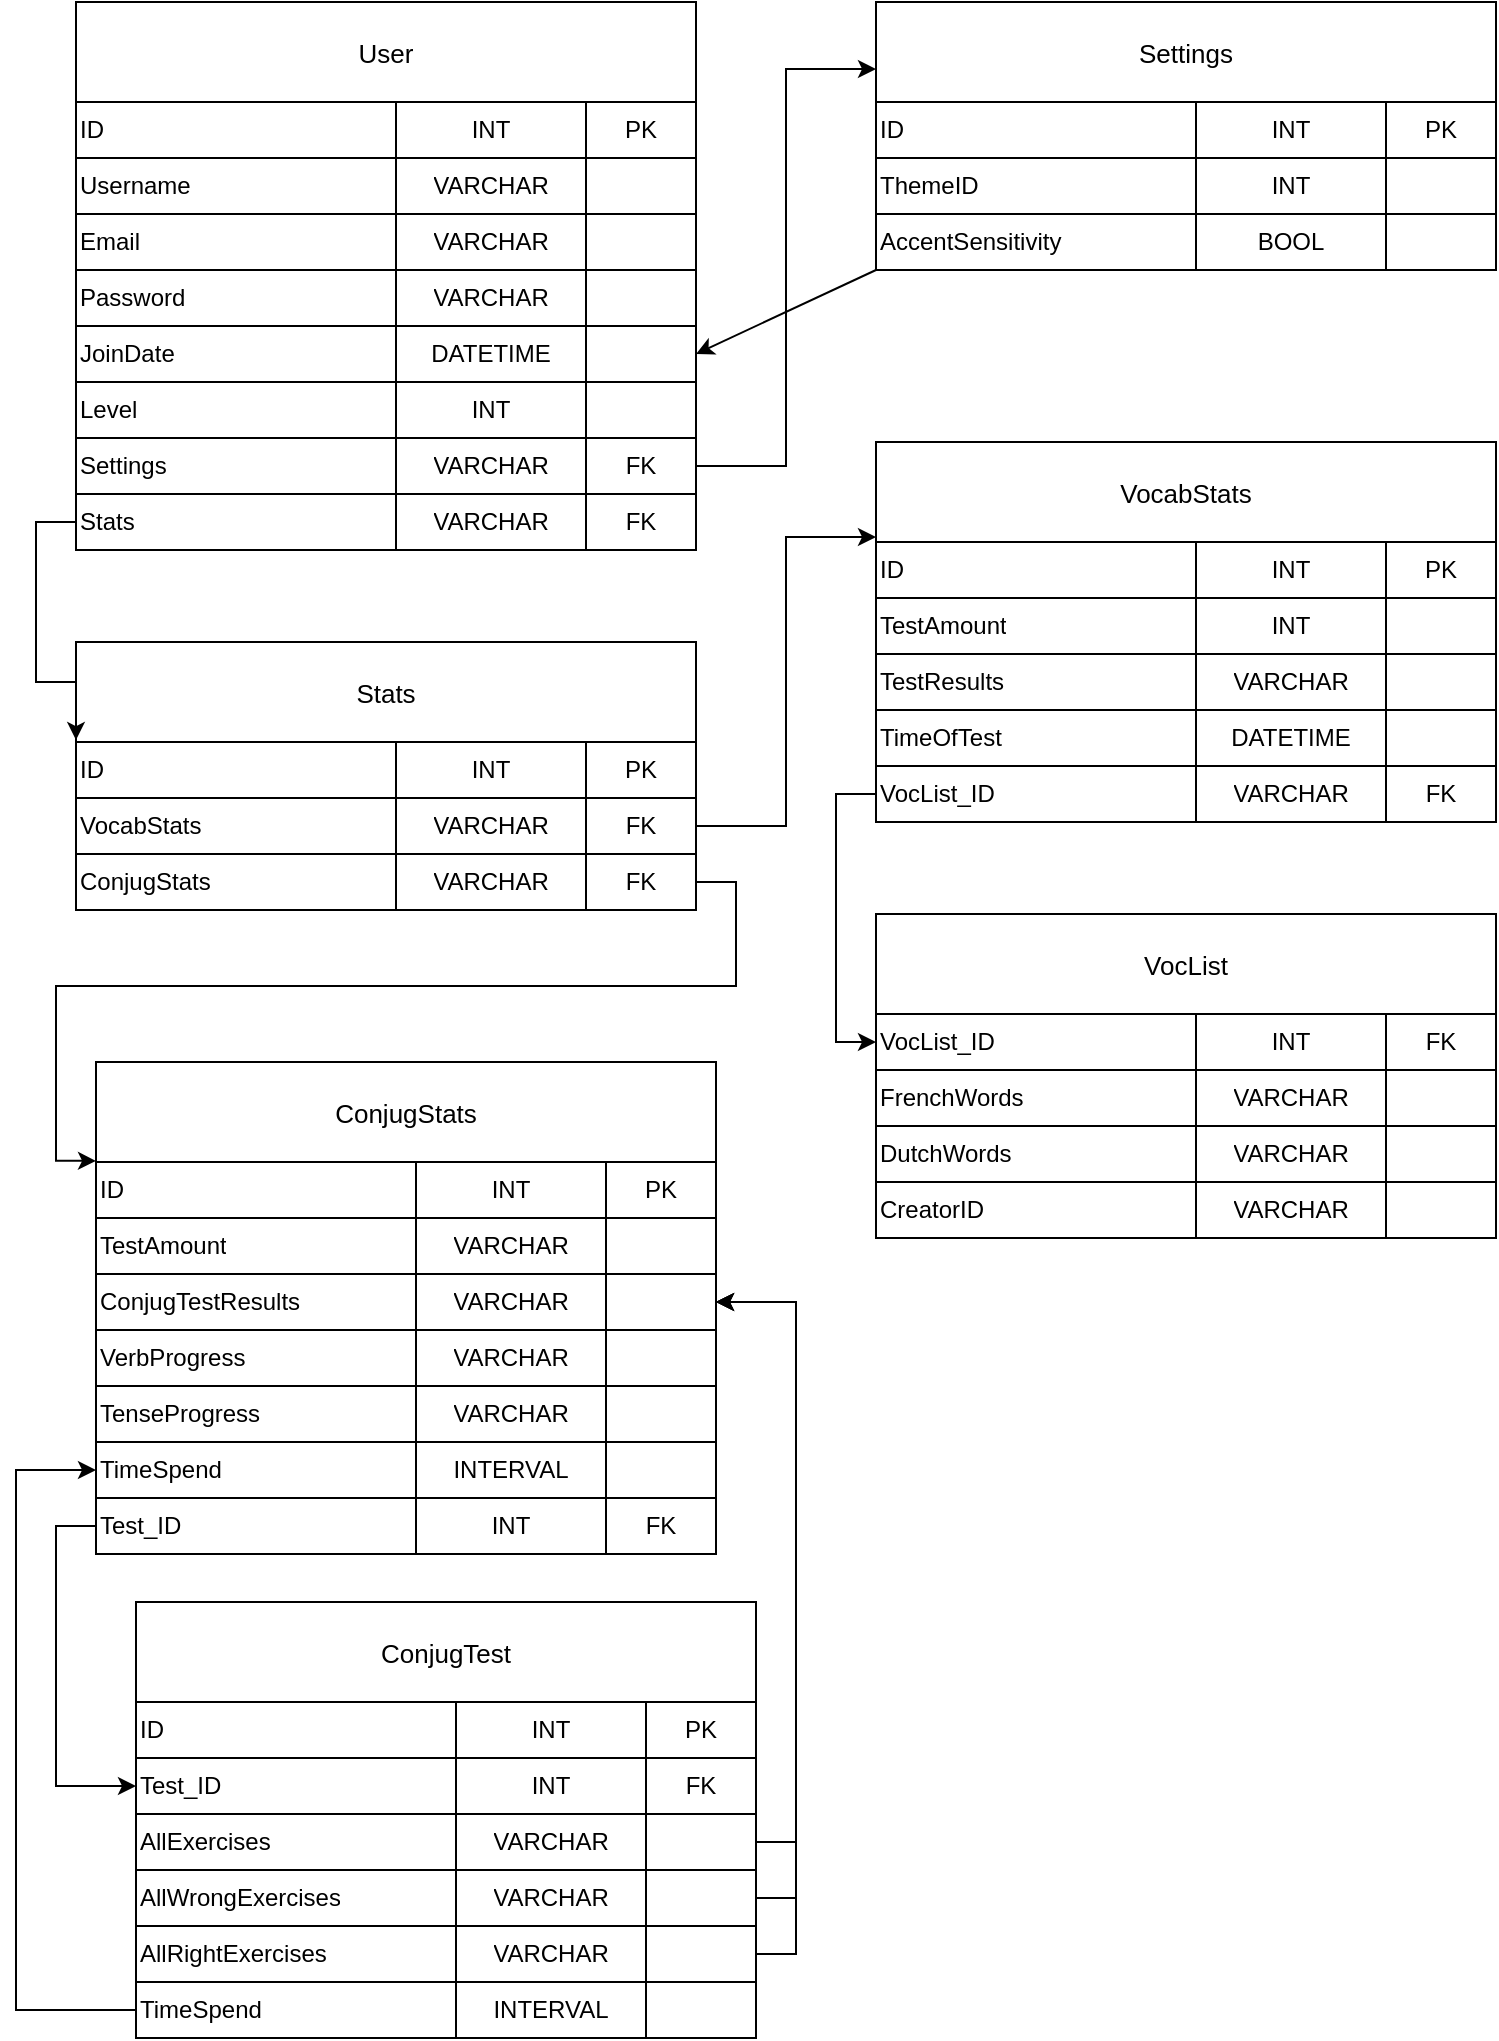 <mxfile version="26.0.6">
  <diagram name="Page-1" id="C_ZnlBmEYaxQp1rX-GWK">
    <mxGraphModel dx="1434" dy="738" grid="1" gridSize="10" guides="1" tooltips="1" connect="1" arrows="1" fold="1" page="1" pageScale="1" pageWidth="827" pageHeight="1169" math="0" shadow="0">
      <root>
        <mxCell id="0" />
        <mxCell id="1" parent="0" />
        <mxCell id="Oj5w3HKfONm3X5gUBiGD-16" value="User" style="shape=table;startSize=50;container=1;collapsible=0;childLayout=tableLayout;fontSize=13;" parent="1" vertex="1">
          <mxGeometry x="40" y="20" width="310" height="274" as="geometry" />
        </mxCell>
        <mxCell id="Oj5w3HKfONm3X5gUBiGD-17" value="" style="shape=tableRow;horizontal=0;startSize=0;swimlaneHead=0;swimlaneBody=0;strokeColor=inherit;top=0;left=0;bottom=0;right=0;collapsible=0;dropTarget=0;fillColor=none;points=[[0,0.5],[1,0.5]];portConstraint=eastwest;" parent="Oj5w3HKfONm3X5gUBiGD-16" vertex="1">
          <mxGeometry y="50" width="310" height="28" as="geometry" />
        </mxCell>
        <mxCell id="Oj5w3HKfONm3X5gUBiGD-18" value="ID" style="shape=partialRectangle;html=1;whiteSpace=wrap;connectable=0;strokeColor=inherit;overflow=hidden;fillColor=none;top=0;left=0;bottom=0;right=0;pointerEvents=1;align=left;" parent="Oj5w3HKfONm3X5gUBiGD-17" vertex="1">
          <mxGeometry width="160" height="28" as="geometry">
            <mxRectangle width="160" height="28" as="alternateBounds" />
          </mxGeometry>
        </mxCell>
        <mxCell id="Oj5w3HKfONm3X5gUBiGD-19" value="INT" style="shape=partialRectangle;html=1;whiteSpace=wrap;connectable=0;strokeColor=inherit;overflow=hidden;fillColor=none;top=0;left=0;bottom=0;right=0;pointerEvents=1;" parent="Oj5w3HKfONm3X5gUBiGD-17" vertex="1">
          <mxGeometry x="160" width="95" height="28" as="geometry">
            <mxRectangle width="95" height="28" as="alternateBounds" />
          </mxGeometry>
        </mxCell>
        <mxCell id="Oj5w3HKfONm3X5gUBiGD-20" value="PK" style="shape=partialRectangle;html=1;whiteSpace=wrap;connectable=0;strokeColor=inherit;overflow=hidden;fillColor=none;top=0;left=0;bottom=0;right=0;pointerEvents=1;" parent="Oj5w3HKfONm3X5gUBiGD-17" vertex="1">
          <mxGeometry x="255" width="55" height="28" as="geometry">
            <mxRectangle width="55" height="28" as="alternateBounds" />
          </mxGeometry>
        </mxCell>
        <mxCell id="Oj5w3HKfONm3X5gUBiGD-21" value="" style="shape=tableRow;horizontal=0;startSize=0;swimlaneHead=0;swimlaneBody=0;strokeColor=inherit;top=0;left=0;bottom=0;right=0;collapsible=0;dropTarget=0;fillColor=none;points=[[0,0.5],[1,0.5]];portConstraint=eastwest;" parent="Oj5w3HKfONm3X5gUBiGD-16" vertex="1">
          <mxGeometry y="78" width="310" height="28" as="geometry" />
        </mxCell>
        <mxCell id="Oj5w3HKfONm3X5gUBiGD-22" value="Username" style="shape=partialRectangle;html=1;whiteSpace=wrap;connectable=0;strokeColor=inherit;overflow=hidden;fillColor=none;top=0;left=0;bottom=0;right=0;pointerEvents=1;align=left;" parent="Oj5w3HKfONm3X5gUBiGD-21" vertex="1">
          <mxGeometry width="160" height="28" as="geometry">
            <mxRectangle width="160" height="28" as="alternateBounds" />
          </mxGeometry>
        </mxCell>
        <mxCell id="Oj5w3HKfONm3X5gUBiGD-23" value="VARCHAR" style="shape=partialRectangle;html=1;whiteSpace=wrap;connectable=0;strokeColor=inherit;overflow=hidden;fillColor=none;top=0;left=0;bottom=0;right=0;pointerEvents=1;" parent="Oj5w3HKfONm3X5gUBiGD-21" vertex="1">
          <mxGeometry x="160" width="95" height="28" as="geometry">
            <mxRectangle width="95" height="28" as="alternateBounds" />
          </mxGeometry>
        </mxCell>
        <mxCell id="Oj5w3HKfONm3X5gUBiGD-24" value="" style="shape=partialRectangle;html=1;whiteSpace=wrap;connectable=0;strokeColor=inherit;overflow=hidden;fillColor=none;top=0;left=0;bottom=0;right=0;pointerEvents=1;" parent="Oj5w3HKfONm3X5gUBiGD-21" vertex="1">
          <mxGeometry x="255" width="55" height="28" as="geometry">
            <mxRectangle width="55" height="28" as="alternateBounds" />
          </mxGeometry>
        </mxCell>
        <mxCell id="Oj5w3HKfONm3X5gUBiGD-25" value="" style="shape=tableRow;horizontal=0;startSize=0;swimlaneHead=0;swimlaneBody=0;strokeColor=inherit;top=0;left=0;bottom=0;right=0;collapsible=0;dropTarget=0;fillColor=none;points=[[0,0.5],[1,0.5]];portConstraint=eastwest;" parent="Oj5w3HKfONm3X5gUBiGD-16" vertex="1">
          <mxGeometry y="106" width="310" height="28" as="geometry" />
        </mxCell>
        <mxCell id="Oj5w3HKfONm3X5gUBiGD-26" value="Email" style="shape=partialRectangle;html=1;whiteSpace=wrap;connectable=0;strokeColor=inherit;overflow=hidden;fillColor=none;top=0;left=0;bottom=0;right=0;pointerEvents=1;align=left;" parent="Oj5w3HKfONm3X5gUBiGD-25" vertex="1">
          <mxGeometry width="160" height="28" as="geometry">
            <mxRectangle width="160" height="28" as="alternateBounds" />
          </mxGeometry>
        </mxCell>
        <mxCell id="Oj5w3HKfONm3X5gUBiGD-27" value="VARCHAR" style="shape=partialRectangle;html=1;whiteSpace=wrap;connectable=0;strokeColor=inherit;overflow=hidden;fillColor=none;top=0;left=0;bottom=0;right=0;pointerEvents=1;" parent="Oj5w3HKfONm3X5gUBiGD-25" vertex="1">
          <mxGeometry x="160" width="95" height="28" as="geometry">
            <mxRectangle width="95" height="28" as="alternateBounds" />
          </mxGeometry>
        </mxCell>
        <mxCell id="Oj5w3HKfONm3X5gUBiGD-28" value="" style="shape=partialRectangle;html=1;whiteSpace=wrap;connectable=0;strokeColor=inherit;overflow=hidden;fillColor=none;top=0;left=0;bottom=0;right=0;pointerEvents=1;" parent="Oj5w3HKfONm3X5gUBiGD-25" vertex="1">
          <mxGeometry x="255" width="55" height="28" as="geometry">
            <mxRectangle width="55" height="28" as="alternateBounds" />
          </mxGeometry>
        </mxCell>
        <mxCell id="Oj5w3HKfONm3X5gUBiGD-29" value="" style="shape=tableRow;horizontal=0;startSize=0;swimlaneHead=0;swimlaneBody=0;strokeColor=inherit;top=0;left=0;bottom=0;right=0;collapsible=0;dropTarget=0;fillColor=none;points=[[0,0.5],[1,0.5]];portConstraint=eastwest;" parent="Oj5w3HKfONm3X5gUBiGD-16" vertex="1">
          <mxGeometry y="134" width="310" height="28" as="geometry" />
        </mxCell>
        <mxCell id="Oj5w3HKfONm3X5gUBiGD-30" value="Password" style="shape=partialRectangle;html=1;whiteSpace=wrap;connectable=0;strokeColor=inherit;overflow=hidden;fillColor=none;top=0;left=0;bottom=0;right=0;pointerEvents=1;align=left;" parent="Oj5w3HKfONm3X5gUBiGD-29" vertex="1">
          <mxGeometry width="160" height="28" as="geometry">
            <mxRectangle width="160" height="28" as="alternateBounds" />
          </mxGeometry>
        </mxCell>
        <mxCell id="Oj5w3HKfONm3X5gUBiGD-31" value="VARCHAR" style="shape=partialRectangle;html=1;whiteSpace=wrap;connectable=0;strokeColor=inherit;overflow=hidden;fillColor=none;top=0;left=0;bottom=0;right=0;pointerEvents=1;" parent="Oj5w3HKfONm3X5gUBiGD-29" vertex="1">
          <mxGeometry x="160" width="95" height="28" as="geometry">
            <mxRectangle width="95" height="28" as="alternateBounds" />
          </mxGeometry>
        </mxCell>
        <mxCell id="Oj5w3HKfONm3X5gUBiGD-32" value="" style="shape=partialRectangle;html=1;whiteSpace=wrap;connectable=0;strokeColor=inherit;overflow=hidden;fillColor=none;top=0;left=0;bottom=0;right=0;pointerEvents=1;" parent="Oj5w3HKfONm3X5gUBiGD-29" vertex="1">
          <mxGeometry x="255" width="55" height="28" as="geometry">
            <mxRectangle width="55" height="28" as="alternateBounds" />
          </mxGeometry>
        </mxCell>
        <mxCell id="Oj5w3HKfONm3X5gUBiGD-33" value="" style="shape=tableRow;horizontal=0;startSize=0;swimlaneHead=0;swimlaneBody=0;strokeColor=inherit;top=0;left=0;bottom=0;right=0;collapsible=0;dropTarget=0;fillColor=none;points=[[0,0.5],[1,0.5]];portConstraint=eastwest;" parent="Oj5w3HKfONm3X5gUBiGD-16" vertex="1">
          <mxGeometry y="162" width="310" height="28" as="geometry" />
        </mxCell>
        <mxCell id="Oj5w3HKfONm3X5gUBiGD-34" value="JoinDate" style="shape=partialRectangle;html=1;whiteSpace=wrap;connectable=0;strokeColor=inherit;overflow=hidden;fillColor=none;top=0;left=0;bottom=0;right=0;pointerEvents=1;align=left;" parent="Oj5w3HKfONm3X5gUBiGD-33" vertex="1">
          <mxGeometry width="160" height="28" as="geometry">
            <mxRectangle width="160" height="28" as="alternateBounds" />
          </mxGeometry>
        </mxCell>
        <mxCell id="Oj5w3HKfONm3X5gUBiGD-35" value="DATETIME" style="shape=partialRectangle;html=1;whiteSpace=wrap;connectable=0;strokeColor=inherit;overflow=hidden;fillColor=none;top=0;left=0;bottom=0;right=0;pointerEvents=1;" parent="Oj5w3HKfONm3X5gUBiGD-33" vertex="1">
          <mxGeometry x="160" width="95" height="28" as="geometry">
            <mxRectangle width="95" height="28" as="alternateBounds" />
          </mxGeometry>
        </mxCell>
        <mxCell id="Oj5w3HKfONm3X5gUBiGD-36" value="" style="shape=partialRectangle;html=1;whiteSpace=wrap;connectable=0;strokeColor=inherit;overflow=hidden;fillColor=none;top=0;left=0;bottom=0;right=0;pointerEvents=1;" parent="Oj5w3HKfONm3X5gUBiGD-33" vertex="1">
          <mxGeometry x="255" width="55" height="28" as="geometry">
            <mxRectangle width="55" height="28" as="alternateBounds" />
          </mxGeometry>
        </mxCell>
        <mxCell id="Oj5w3HKfONm3X5gUBiGD-75" value="" style="rhombus;whiteSpace=wrap;html=1;fontSize=13;startSize=50;" parent="Oj5w3HKfONm3X5gUBiGD-33" vertex="1">
          <mxGeometry x="310" width="NaN" height="28" as="geometry">
            <mxRectangle width="NaN" height="28" as="alternateBounds" />
          </mxGeometry>
        </mxCell>
        <mxCell id="Oj5w3HKfONm3X5gUBiGD-37" style="shape=tableRow;horizontal=0;startSize=0;swimlaneHead=0;swimlaneBody=0;strokeColor=inherit;top=0;left=0;bottom=0;right=0;collapsible=0;dropTarget=0;fillColor=none;points=[[0,0.5],[1,0.5]];portConstraint=eastwest;" parent="Oj5w3HKfONm3X5gUBiGD-16" vertex="1">
          <mxGeometry y="190" width="310" height="28" as="geometry" />
        </mxCell>
        <mxCell id="Oj5w3HKfONm3X5gUBiGD-38" value="Level" style="shape=partialRectangle;html=1;whiteSpace=wrap;connectable=0;strokeColor=inherit;overflow=hidden;fillColor=none;top=0;left=0;bottom=0;right=0;pointerEvents=1;align=left;" parent="Oj5w3HKfONm3X5gUBiGD-37" vertex="1">
          <mxGeometry width="160" height="28" as="geometry">
            <mxRectangle width="160" height="28" as="alternateBounds" />
          </mxGeometry>
        </mxCell>
        <mxCell id="Oj5w3HKfONm3X5gUBiGD-39" value="INT" style="shape=partialRectangle;html=1;whiteSpace=wrap;connectable=0;strokeColor=inherit;overflow=hidden;fillColor=none;top=0;left=0;bottom=0;right=0;pointerEvents=1;" parent="Oj5w3HKfONm3X5gUBiGD-37" vertex="1">
          <mxGeometry x="160" width="95" height="28" as="geometry">
            <mxRectangle width="95" height="28" as="alternateBounds" />
          </mxGeometry>
        </mxCell>
        <mxCell id="Oj5w3HKfONm3X5gUBiGD-40" style="shape=partialRectangle;html=1;whiteSpace=wrap;connectable=0;strokeColor=inherit;overflow=hidden;fillColor=none;top=0;left=0;bottom=0;right=0;pointerEvents=1;" parent="Oj5w3HKfONm3X5gUBiGD-37" vertex="1">
          <mxGeometry x="255" width="55" height="28" as="geometry">
            <mxRectangle width="55" height="28" as="alternateBounds" />
          </mxGeometry>
        </mxCell>
        <mxCell id="Oj5w3HKfONm3X5gUBiGD-41" style="shape=tableRow;horizontal=0;startSize=0;swimlaneHead=0;swimlaneBody=0;strokeColor=inherit;top=0;left=0;bottom=0;right=0;collapsible=0;dropTarget=0;fillColor=none;points=[[0,0.5],[1,0.5]];portConstraint=eastwest;" parent="Oj5w3HKfONm3X5gUBiGD-16" vertex="1">
          <mxGeometry y="218" width="310" height="28" as="geometry" />
        </mxCell>
        <mxCell id="Oj5w3HKfONm3X5gUBiGD-42" value="Settings" style="shape=partialRectangle;html=1;whiteSpace=wrap;connectable=0;strokeColor=inherit;overflow=hidden;fillColor=none;top=0;left=0;bottom=0;right=0;pointerEvents=1;align=left;" parent="Oj5w3HKfONm3X5gUBiGD-41" vertex="1">
          <mxGeometry width="160" height="28" as="geometry">
            <mxRectangle width="160" height="28" as="alternateBounds" />
          </mxGeometry>
        </mxCell>
        <mxCell id="Oj5w3HKfONm3X5gUBiGD-43" value="VARCHAR" style="shape=partialRectangle;html=1;whiteSpace=wrap;connectable=0;strokeColor=inherit;overflow=hidden;fillColor=none;top=0;left=0;bottom=0;right=0;pointerEvents=1;" parent="Oj5w3HKfONm3X5gUBiGD-41" vertex="1">
          <mxGeometry x="160" width="95" height="28" as="geometry">
            <mxRectangle width="95" height="28" as="alternateBounds" />
          </mxGeometry>
        </mxCell>
        <mxCell id="Oj5w3HKfONm3X5gUBiGD-44" value="FK" style="shape=partialRectangle;html=1;whiteSpace=wrap;connectable=0;strokeColor=inherit;overflow=hidden;fillColor=none;top=0;left=0;bottom=0;right=0;pointerEvents=1;" parent="Oj5w3HKfONm3X5gUBiGD-41" vertex="1">
          <mxGeometry x="255" width="55" height="28" as="geometry">
            <mxRectangle width="55" height="28" as="alternateBounds" />
          </mxGeometry>
        </mxCell>
        <mxCell id="Oj5w3HKfONm3X5gUBiGD-95" style="shape=tableRow;horizontal=0;startSize=0;swimlaneHead=0;swimlaneBody=0;strokeColor=inherit;top=0;left=0;bottom=0;right=0;collapsible=0;dropTarget=0;fillColor=none;points=[[0,0.5],[1,0.5]];portConstraint=eastwest;" parent="Oj5w3HKfONm3X5gUBiGD-16" vertex="1">
          <mxGeometry y="246" width="310" height="28" as="geometry" />
        </mxCell>
        <mxCell id="Oj5w3HKfONm3X5gUBiGD-96" value="Stats" style="shape=partialRectangle;html=1;whiteSpace=wrap;connectable=0;strokeColor=inherit;overflow=hidden;fillColor=none;top=0;left=0;bottom=0;right=0;pointerEvents=1;align=left;" parent="Oj5w3HKfONm3X5gUBiGD-95" vertex="1">
          <mxGeometry width="160" height="28" as="geometry">
            <mxRectangle width="160" height="28" as="alternateBounds" />
          </mxGeometry>
        </mxCell>
        <mxCell id="Oj5w3HKfONm3X5gUBiGD-97" value="VARCHAR" style="shape=partialRectangle;html=1;whiteSpace=wrap;connectable=0;strokeColor=inherit;overflow=hidden;fillColor=none;top=0;left=0;bottom=0;right=0;pointerEvents=1;" parent="Oj5w3HKfONm3X5gUBiGD-95" vertex="1">
          <mxGeometry x="160" width="95" height="28" as="geometry">
            <mxRectangle width="95" height="28" as="alternateBounds" />
          </mxGeometry>
        </mxCell>
        <mxCell id="Oj5w3HKfONm3X5gUBiGD-98" value="FK" style="shape=partialRectangle;html=1;whiteSpace=wrap;connectable=0;strokeColor=inherit;overflow=hidden;fillColor=none;top=0;left=0;bottom=0;right=0;pointerEvents=1;" parent="Oj5w3HKfONm3X5gUBiGD-95" vertex="1">
          <mxGeometry x="255" width="55" height="28" as="geometry">
            <mxRectangle width="55" height="28" as="alternateBounds" />
          </mxGeometry>
        </mxCell>
        <mxCell id="Oj5w3HKfONm3X5gUBiGD-76" value="" style="edgeStyle=orthogonalEdgeStyle;rounded=0;orthogonalLoop=1;jettySize=auto;html=1;" parent="1" source="Oj5w3HKfONm3X5gUBiGD-46" target="Oj5w3HKfONm3X5gUBiGD-75" edge="1">
          <mxGeometry relative="1" as="geometry" />
        </mxCell>
        <mxCell id="Oj5w3HKfONm3X5gUBiGD-46" value="Settings" style="shape=table;startSize=50;container=1;collapsible=0;childLayout=tableLayout;fontSize=13;" parent="1" vertex="1">
          <mxGeometry x="440" y="20" width="310" height="134" as="geometry" />
        </mxCell>
        <mxCell id="Oj5w3HKfONm3X5gUBiGD-47" value="" style="shape=tableRow;horizontal=0;startSize=0;swimlaneHead=0;swimlaneBody=0;strokeColor=inherit;top=0;left=0;bottom=0;right=0;collapsible=0;dropTarget=0;fillColor=none;points=[[0,0.5],[1,0.5]];portConstraint=eastwest;" parent="Oj5w3HKfONm3X5gUBiGD-46" vertex="1">
          <mxGeometry y="50" width="310" height="28" as="geometry" />
        </mxCell>
        <mxCell id="Oj5w3HKfONm3X5gUBiGD-48" value="ID" style="shape=partialRectangle;html=1;whiteSpace=wrap;connectable=0;strokeColor=inherit;overflow=hidden;fillColor=none;top=0;left=0;bottom=0;right=0;pointerEvents=1;align=left;" parent="Oj5w3HKfONm3X5gUBiGD-47" vertex="1">
          <mxGeometry width="160" height="28" as="geometry">
            <mxRectangle width="160" height="28" as="alternateBounds" />
          </mxGeometry>
        </mxCell>
        <mxCell id="Oj5w3HKfONm3X5gUBiGD-49" value="INT" style="shape=partialRectangle;html=1;whiteSpace=wrap;connectable=0;strokeColor=inherit;overflow=hidden;fillColor=none;top=0;left=0;bottom=0;right=0;pointerEvents=1;" parent="Oj5w3HKfONm3X5gUBiGD-47" vertex="1">
          <mxGeometry x="160" width="95" height="28" as="geometry">
            <mxRectangle width="95" height="28" as="alternateBounds" />
          </mxGeometry>
        </mxCell>
        <mxCell id="Oj5w3HKfONm3X5gUBiGD-50" value="PK" style="shape=partialRectangle;html=1;whiteSpace=wrap;connectable=0;strokeColor=inherit;overflow=hidden;fillColor=none;top=0;left=0;bottom=0;right=0;pointerEvents=1;" parent="Oj5w3HKfONm3X5gUBiGD-47" vertex="1">
          <mxGeometry x="255" width="55" height="28" as="geometry">
            <mxRectangle width="55" height="28" as="alternateBounds" />
          </mxGeometry>
        </mxCell>
        <mxCell id="Oj5w3HKfONm3X5gUBiGD-51" value="" style="shape=tableRow;horizontal=0;startSize=0;swimlaneHead=0;swimlaneBody=0;strokeColor=inherit;top=0;left=0;bottom=0;right=0;collapsible=0;dropTarget=0;fillColor=none;points=[[0,0.5],[1,0.5]];portConstraint=eastwest;" parent="Oj5w3HKfONm3X5gUBiGD-46" vertex="1">
          <mxGeometry y="78" width="310" height="28" as="geometry" />
        </mxCell>
        <mxCell id="Oj5w3HKfONm3X5gUBiGD-52" value="ThemeID" style="shape=partialRectangle;html=1;whiteSpace=wrap;connectable=0;strokeColor=inherit;overflow=hidden;fillColor=none;top=0;left=0;bottom=0;right=0;pointerEvents=1;align=left;" parent="Oj5w3HKfONm3X5gUBiGD-51" vertex="1">
          <mxGeometry width="160" height="28" as="geometry">
            <mxRectangle width="160" height="28" as="alternateBounds" />
          </mxGeometry>
        </mxCell>
        <mxCell id="Oj5w3HKfONm3X5gUBiGD-53" value="INT" style="shape=partialRectangle;html=1;whiteSpace=wrap;connectable=0;strokeColor=inherit;overflow=hidden;fillColor=none;top=0;left=0;bottom=0;right=0;pointerEvents=1;" parent="Oj5w3HKfONm3X5gUBiGD-51" vertex="1">
          <mxGeometry x="160" width="95" height="28" as="geometry">
            <mxRectangle width="95" height="28" as="alternateBounds" />
          </mxGeometry>
        </mxCell>
        <mxCell id="Oj5w3HKfONm3X5gUBiGD-54" value="" style="shape=partialRectangle;html=1;whiteSpace=wrap;connectable=0;strokeColor=inherit;overflow=hidden;fillColor=none;top=0;left=0;bottom=0;right=0;pointerEvents=1;" parent="Oj5w3HKfONm3X5gUBiGD-51" vertex="1">
          <mxGeometry x="255" width="55" height="28" as="geometry">
            <mxRectangle width="55" height="28" as="alternateBounds" />
          </mxGeometry>
        </mxCell>
        <mxCell id="Oj5w3HKfONm3X5gUBiGD-78" style="shape=tableRow;horizontal=0;startSize=0;swimlaneHead=0;swimlaneBody=0;strokeColor=inherit;top=0;left=0;bottom=0;right=0;collapsible=0;dropTarget=0;fillColor=none;points=[[0,0.5],[1,0.5]];portConstraint=eastwest;" parent="Oj5w3HKfONm3X5gUBiGD-46" vertex="1">
          <mxGeometry y="106" width="310" height="28" as="geometry" />
        </mxCell>
        <mxCell id="Oj5w3HKfONm3X5gUBiGD-79" value="AccentSensitivity" style="shape=partialRectangle;html=1;whiteSpace=wrap;connectable=0;strokeColor=inherit;overflow=hidden;fillColor=none;top=0;left=0;bottom=0;right=0;pointerEvents=1;align=left;" parent="Oj5w3HKfONm3X5gUBiGD-78" vertex="1">
          <mxGeometry width="160" height="28" as="geometry">
            <mxRectangle width="160" height="28" as="alternateBounds" />
          </mxGeometry>
        </mxCell>
        <mxCell id="Oj5w3HKfONm3X5gUBiGD-80" value="BOOL" style="shape=partialRectangle;html=1;whiteSpace=wrap;connectable=0;strokeColor=inherit;overflow=hidden;fillColor=none;top=0;left=0;bottom=0;right=0;pointerEvents=1;" parent="Oj5w3HKfONm3X5gUBiGD-78" vertex="1">
          <mxGeometry x="160" width="95" height="28" as="geometry">
            <mxRectangle width="95" height="28" as="alternateBounds" />
          </mxGeometry>
        </mxCell>
        <mxCell id="Oj5w3HKfONm3X5gUBiGD-81" style="shape=partialRectangle;html=1;whiteSpace=wrap;connectable=0;strokeColor=inherit;overflow=hidden;fillColor=none;top=0;left=0;bottom=0;right=0;pointerEvents=1;" parent="Oj5w3HKfONm3X5gUBiGD-78" vertex="1">
          <mxGeometry x="255" width="55" height="28" as="geometry">
            <mxRectangle width="55" height="28" as="alternateBounds" />
          </mxGeometry>
        </mxCell>
        <mxCell id="Oj5w3HKfONm3X5gUBiGD-82" value="Stats" style="shape=table;startSize=50;container=1;collapsible=0;childLayout=tableLayout;fontSize=13;" parent="1" vertex="1">
          <mxGeometry x="40" y="340" width="310" height="134" as="geometry" />
        </mxCell>
        <mxCell id="Oj5w3HKfONm3X5gUBiGD-83" value="" style="shape=tableRow;horizontal=0;startSize=0;swimlaneHead=0;swimlaneBody=0;strokeColor=inherit;top=0;left=0;bottom=0;right=0;collapsible=0;dropTarget=0;fillColor=none;points=[[0,0.5],[1,0.5]];portConstraint=eastwest;" parent="Oj5w3HKfONm3X5gUBiGD-82" vertex="1">
          <mxGeometry y="50" width="310" height="28" as="geometry" />
        </mxCell>
        <mxCell id="Oj5w3HKfONm3X5gUBiGD-84" value="ID" style="shape=partialRectangle;html=1;whiteSpace=wrap;connectable=0;strokeColor=inherit;overflow=hidden;fillColor=none;top=0;left=0;bottom=0;right=0;pointerEvents=1;align=left;" parent="Oj5w3HKfONm3X5gUBiGD-83" vertex="1">
          <mxGeometry width="160" height="28" as="geometry">
            <mxRectangle width="160" height="28" as="alternateBounds" />
          </mxGeometry>
        </mxCell>
        <mxCell id="Oj5w3HKfONm3X5gUBiGD-85" value="INT" style="shape=partialRectangle;html=1;whiteSpace=wrap;connectable=0;strokeColor=inherit;overflow=hidden;fillColor=none;top=0;left=0;bottom=0;right=0;pointerEvents=1;" parent="Oj5w3HKfONm3X5gUBiGD-83" vertex="1">
          <mxGeometry x="160" width="95" height="28" as="geometry">
            <mxRectangle width="95" height="28" as="alternateBounds" />
          </mxGeometry>
        </mxCell>
        <mxCell id="Oj5w3HKfONm3X5gUBiGD-86" value="PK" style="shape=partialRectangle;html=1;whiteSpace=wrap;connectable=0;strokeColor=inherit;overflow=hidden;fillColor=none;top=0;left=0;bottom=0;right=0;pointerEvents=1;" parent="Oj5w3HKfONm3X5gUBiGD-83" vertex="1">
          <mxGeometry x="255" width="55" height="28" as="geometry">
            <mxRectangle width="55" height="28" as="alternateBounds" />
          </mxGeometry>
        </mxCell>
        <mxCell id="Oj5w3HKfONm3X5gUBiGD-87" value="" style="shape=tableRow;horizontal=0;startSize=0;swimlaneHead=0;swimlaneBody=0;strokeColor=inherit;top=0;left=0;bottom=0;right=0;collapsible=0;dropTarget=0;fillColor=none;points=[[0,0.5],[1,0.5]];portConstraint=eastwest;" parent="Oj5w3HKfONm3X5gUBiGD-82" vertex="1">
          <mxGeometry y="78" width="310" height="28" as="geometry" />
        </mxCell>
        <mxCell id="Oj5w3HKfONm3X5gUBiGD-88" value="VocabStats" style="shape=partialRectangle;html=1;whiteSpace=wrap;connectable=0;strokeColor=inherit;overflow=hidden;fillColor=none;top=0;left=0;bottom=0;right=0;pointerEvents=1;align=left;" parent="Oj5w3HKfONm3X5gUBiGD-87" vertex="1">
          <mxGeometry width="160" height="28" as="geometry">
            <mxRectangle width="160" height="28" as="alternateBounds" />
          </mxGeometry>
        </mxCell>
        <mxCell id="Oj5w3HKfONm3X5gUBiGD-89" value="VARCHAR" style="shape=partialRectangle;html=1;whiteSpace=wrap;connectable=0;strokeColor=inherit;overflow=hidden;fillColor=none;top=0;left=0;bottom=0;right=0;pointerEvents=1;" parent="Oj5w3HKfONm3X5gUBiGD-87" vertex="1">
          <mxGeometry x="160" width="95" height="28" as="geometry">
            <mxRectangle width="95" height="28" as="alternateBounds" />
          </mxGeometry>
        </mxCell>
        <mxCell id="Oj5w3HKfONm3X5gUBiGD-90" value="FK" style="shape=partialRectangle;html=1;whiteSpace=wrap;connectable=0;strokeColor=inherit;overflow=hidden;fillColor=none;top=0;left=0;bottom=0;right=0;pointerEvents=1;" parent="Oj5w3HKfONm3X5gUBiGD-87" vertex="1">
          <mxGeometry x="255" width="55" height="28" as="geometry">
            <mxRectangle width="55" height="28" as="alternateBounds" />
          </mxGeometry>
        </mxCell>
        <mxCell id="Oj5w3HKfONm3X5gUBiGD-91" style="shape=tableRow;horizontal=0;startSize=0;swimlaneHead=0;swimlaneBody=0;strokeColor=inherit;top=0;left=0;bottom=0;right=0;collapsible=0;dropTarget=0;fillColor=none;points=[[0,0.5],[1,0.5]];portConstraint=eastwest;" parent="Oj5w3HKfONm3X5gUBiGD-82" vertex="1">
          <mxGeometry y="106" width="310" height="28" as="geometry" />
        </mxCell>
        <mxCell id="Oj5w3HKfONm3X5gUBiGD-92" value="ConjugStats" style="shape=partialRectangle;html=1;whiteSpace=wrap;connectable=0;strokeColor=inherit;overflow=hidden;fillColor=none;top=0;left=0;bottom=0;right=0;pointerEvents=1;align=left;" parent="Oj5w3HKfONm3X5gUBiGD-91" vertex="1">
          <mxGeometry width="160" height="28" as="geometry">
            <mxRectangle width="160" height="28" as="alternateBounds" />
          </mxGeometry>
        </mxCell>
        <mxCell id="Oj5w3HKfONm3X5gUBiGD-93" value="VARCHAR" style="shape=partialRectangle;html=1;whiteSpace=wrap;connectable=0;strokeColor=inherit;overflow=hidden;fillColor=none;top=0;left=0;bottom=0;right=0;pointerEvents=1;" parent="Oj5w3HKfONm3X5gUBiGD-91" vertex="1">
          <mxGeometry x="160" width="95" height="28" as="geometry">
            <mxRectangle width="95" height="28" as="alternateBounds" />
          </mxGeometry>
        </mxCell>
        <mxCell id="Oj5w3HKfONm3X5gUBiGD-94" value="FK" style="shape=partialRectangle;html=1;whiteSpace=wrap;connectable=0;strokeColor=inherit;overflow=hidden;fillColor=none;top=0;left=0;bottom=0;right=0;pointerEvents=1;" parent="Oj5w3HKfONm3X5gUBiGD-91" vertex="1">
          <mxGeometry x="255" width="55" height="28" as="geometry">
            <mxRectangle width="55" height="28" as="alternateBounds" />
          </mxGeometry>
        </mxCell>
        <mxCell id="Oj5w3HKfONm3X5gUBiGD-99" style="edgeStyle=orthogonalEdgeStyle;rounded=0;orthogonalLoop=1;jettySize=auto;html=1;exitX=0;exitY=0.5;exitDx=0;exitDy=0;entryX=0;entryY=0.366;entryDx=0;entryDy=0;entryPerimeter=0;" parent="1" source="Oj5w3HKfONm3X5gUBiGD-95" target="Oj5w3HKfONm3X5gUBiGD-82" edge="1">
          <mxGeometry relative="1" as="geometry">
            <Array as="points">
              <mxPoint x="20" y="280" />
              <mxPoint x="20" y="360" />
              <mxPoint x="40" y="360" />
            </Array>
          </mxGeometry>
        </mxCell>
        <mxCell id="Oj5w3HKfONm3X5gUBiGD-100" value="VocabStats" style="shape=table;startSize=50;container=1;collapsible=0;childLayout=tableLayout;fontSize=13;" parent="1" vertex="1">
          <mxGeometry x="440" y="240" width="310" height="190" as="geometry" />
        </mxCell>
        <mxCell id="Oj5w3HKfONm3X5gUBiGD-101" value="" style="shape=tableRow;horizontal=0;startSize=0;swimlaneHead=0;swimlaneBody=0;strokeColor=inherit;top=0;left=0;bottom=0;right=0;collapsible=0;dropTarget=0;fillColor=none;points=[[0,0.5],[1,0.5]];portConstraint=eastwest;" parent="Oj5w3HKfONm3X5gUBiGD-100" vertex="1">
          <mxGeometry y="50" width="310" height="28" as="geometry" />
        </mxCell>
        <mxCell id="Oj5w3HKfONm3X5gUBiGD-102" value="ID" style="shape=partialRectangle;html=1;whiteSpace=wrap;connectable=0;strokeColor=inherit;overflow=hidden;fillColor=none;top=0;left=0;bottom=0;right=0;pointerEvents=1;align=left;" parent="Oj5w3HKfONm3X5gUBiGD-101" vertex="1">
          <mxGeometry width="160" height="28" as="geometry">
            <mxRectangle width="160" height="28" as="alternateBounds" />
          </mxGeometry>
        </mxCell>
        <mxCell id="Oj5w3HKfONm3X5gUBiGD-103" value="INT" style="shape=partialRectangle;html=1;whiteSpace=wrap;connectable=0;strokeColor=inherit;overflow=hidden;fillColor=none;top=0;left=0;bottom=0;right=0;pointerEvents=1;" parent="Oj5w3HKfONm3X5gUBiGD-101" vertex="1">
          <mxGeometry x="160" width="95" height="28" as="geometry">
            <mxRectangle width="95" height="28" as="alternateBounds" />
          </mxGeometry>
        </mxCell>
        <mxCell id="Oj5w3HKfONm3X5gUBiGD-104" value="PK" style="shape=partialRectangle;html=1;whiteSpace=wrap;connectable=0;strokeColor=inherit;overflow=hidden;fillColor=none;top=0;left=0;bottom=0;right=0;pointerEvents=1;" parent="Oj5w3HKfONm3X5gUBiGD-101" vertex="1">
          <mxGeometry x="255" width="55" height="28" as="geometry">
            <mxRectangle width="55" height="28" as="alternateBounds" />
          </mxGeometry>
        </mxCell>
        <mxCell id="Oj5w3HKfONm3X5gUBiGD-105" value="" style="shape=tableRow;horizontal=0;startSize=0;swimlaneHead=0;swimlaneBody=0;strokeColor=inherit;top=0;left=0;bottom=0;right=0;collapsible=0;dropTarget=0;fillColor=none;points=[[0,0.5],[1,0.5]];portConstraint=eastwest;" parent="Oj5w3HKfONm3X5gUBiGD-100" vertex="1">
          <mxGeometry y="78" width="310" height="28" as="geometry" />
        </mxCell>
        <mxCell id="Oj5w3HKfONm3X5gUBiGD-106" value="TestAmount" style="shape=partialRectangle;html=1;whiteSpace=wrap;connectable=0;strokeColor=inherit;overflow=hidden;fillColor=none;top=0;left=0;bottom=0;right=0;pointerEvents=1;align=left;" parent="Oj5w3HKfONm3X5gUBiGD-105" vertex="1">
          <mxGeometry width="160" height="28" as="geometry">
            <mxRectangle width="160" height="28" as="alternateBounds" />
          </mxGeometry>
        </mxCell>
        <mxCell id="Oj5w3HKfONm3X5gUBiGD-107" value="INT" style="shape=partialRectangle;html=1;whiteSpace=wrap;connectable=0;strokeColor=inherit;overflow=hidden;fillColor=none;top=0;left=0;bottom=0;right=0;pointerEvents=1;" parent="Oj5w3HKfONm3X5gUBiGD-105" vertex="1">
          <mxGeometry x="160" width="95" height="28" as="geometry">
            <mxRectangle width="95" height="28" as="alternateBounds" />
          </mxGeometry>
        </mxCell>
        <mxCell id="Oj5w3HKfONm3X5gUBiGD-108" value="" style="shape=partialRectangle;html=1;whiteSpace=wrap;connectable=0;strokeColor=inherit;overflow=hidden;fillColor=none;top=0;left=0;bottom=0;right=0;pointerEvents=1;" parent="Oj5w3HKfONm3X5gUBiGD-105" vertex="1">
          <mxGeometry x="255" width="55" height="28" as="geometry">
            <mxRectangle width="55" height="28" as="alternateBounds" />
          </mxGeometry>
        </mxCell>
        <mxCell id="Oj5w3HKfONm3X5gUBiGD-109" style="shape=tableRow;horizontal=0;startSize=0;swimlaneHead=0;swimlaneBody=0;strokeColor=inherit;top=0;left=0;bottom=0;right=0;collapsible=0;dropTarget=0;fillColor=none;points=[[0,0.5],[1,0.5]];portConstraint=eastwest;" parent="Oj5w3HKfONm3X5gUBiGD-100" vertex="1">
          <mxGeometry y="106" width="310" height="28" as="geometry" />
        </mxCell>
        <mxCell id="Oj5w3HKfONm3X5gUBiGD-110" value="TestResults" style="shape=partialRectangle;html=1;whiteSpace=wrap;connectable=0;strokeColor=inherit;overflow=hidden;fillColor=none;top=0;left=0;bottom=0;right=0;pointerEvents=1;align=left;" parent="Oj5w3HKfONm3X5gUBiGD-109" vertex="1">
          <mxGeometry width="160" height="28" as="geometry">
            <mxRectangle width="160" height="28" as="alternateBounds" />
          </mxGeometry>
        </mxCell>
        <mxCell id="Oj5w3HKfONm3X5gUBiGD-111" value="VARCHAR" style="shape=partialRectangle;html=1;whiteSpace=wrap;connectable=0;strokeColor=inherit;overflow=hidden;fillColor=none;top=0;left=0;bottom=0;right=0;pointerEvents=1;" parent="Oj5w3HKfONm3X5gUBiGD-109" vertex="1">
          <mxGeometry x="160" width="95" height="28" as="geometry">
            <mxRectangle width="95" height="28" as="alternateBounds" />
          </mxGeometry>
        </mxCell>
        <mxCell id="Oj5w3HKfONm3X5gUBiGD-112" value="" style="shape=partialRectangle;html=1;whiteSpace=wrap;connectable=0;strokeColor=inherit;overflow=hidden;fillColor=none;top=0;left=0;bottom=0;right=0;pointerEvents=1;" parent="Oj5w3HKfONm3X5gUBiGD-109" vertex="1">
          <mxGeometry x="255" width="55" height="28" as="geometry">
            <mxRectangle width="55" height="28" as="alternateBounds" />
          </mxGeometry>
        </mxCell>
        <mxCell id="wzH2C587A3JeESDqqiCg-1" style="shape=tableRow;horizontal=0;startSize=0;swimlaneHead=0;swimlaneBody=0;strokeColor=inherit;top=0;left=0;bottom=0;right=0;collapsible=0;dropTarget=0;fillColor=none;points=[[0,0.5],[1,0.5]];portConstraint=eastwest;" vertex="1" parent="Oj5w3HKfONm3X5gUBiGD-100">
          <mxGeometry y="134" width="310" height="28" as="geometry" />
        </mxCell>
        <mxCell id="wzH2C587A3JeESDqqiCg-2" value="TimeOfTest" style="shape=partialRectangle;html=1;whiteSpace=wrap;connectable=0;strokeColor=inherit;overflow=hidden;fillColor=none;top=0;left=0;bottom=0;right=0;pointerEvents=1;align=left;" vertex="1" parent="wzH2C587A3JeESDqqiCg-1">
          <mxGeometry width="160" height="28" as="geometry">
            <mxRectangle width="160" height="28" as="alternateBounds" />
          </mxGeometry>
        </mxCell>
        <mxCell id="wzH2C587A3JeESDqqiCg-3" value="DATETIME" style="shape=partialRectangle;html=1;whiteSpace=wrap;connectable=0;strokeColor=inherit;overflow=hidden;fillColor=none;top=0;left=0;bottom=0;right=0;pointerEvents=1;" vertex="1" parent="wzH2C587A3JeESDqqiCg-1">
          <mxGeometry x="160" width="95" height="28" as="geometry">
            <mxRectangle width="95" height="28" as="alternateBounds" />
          </mxGeometry>
        </mxCell>
        <mxCell id="wzH2C587A3JeESDqqiCg-4" style="shape=partialRectangle;html=1;whiteSpace=wrap;connectable=0;strokeColor=inherit;overflow=hidden;fillColor=none;top=0;left=0;bottom=0;right=0;pointerEvents=1;" vertex="1" parent="wzH2C587A3JeESDqqiCg-1">
          <mxGeometry x="255" width="55" height="28" as="geometry">
            <mxRectangle width="55" height="28" as="alternateBounds" />
          </mxGeometry>
        </mxCell>
        <mxCell id="wzH2C587A3JeESDqqiCg-5" style="shape=tableRow;horizontal=0;startSize=0;swimlaneHead=0;swimlaneBody=0;strokeColor=inherit;top=0;left=0;bottom=0;right=0;collapsible=0;dropTarget=0;fillColor=none;points=[[0,0.5],[1,0.5]];portConstraint=eastwest;" vertex="1" parent="Oj5w3HKfONm3X5gUBiGD-100">
          <mxGeometry y="162" width="310" height="28" as="geometry" />
        </mxCell>
        <mxCell id="wzH2C587A3JeESDqqiCg-6" value="VocList_ID" style="shape=partialRectangle;html=1;whiteSpace=wrap;connectable=0;strokeColor=inherit;overflow=hidden;fillColor=none;top=0;left=0;bottom=0;right=0;pointerEvents=1;align=left;" vertex="1" parent="wzH2C587A3JeESDqqiCg-5">
          <mxGeometry width="160" height="28" as="geometry">
            <mxRectangle width="160" height="28" as="alternateBounds" />
          </mxGeometry>
        </mxCell>
        <mxCell id="wzH2C587A3JeESDqqiCg-7" value="VARCHAR" style="shape=partialRectangle;html=1;whiteSpace=wrap;connectable=0;strokeColor=inherit;overflow=hidden;fillColor=none;top=0;left=0;bottom=0;right=0;pointerEvents=1;" vertex="1" parent="wzH2C587A3JeESDqqiCg-5">
          <mxGeometry x="160" width="95" height="28" as="geometry">
            <mxRectangle width="95" height="28" as="alternateBounds" />
          </mxGeometry>
        </mxCell>
        <mxCell id="wzH2C587A3JeESDqqiCg-8" value="FK" style="shape=partialRectangle;html=1;whiteSpace=wrap;connectable=0;strokeColor=inherit;overflow=hidden;fillColor=none;top=0;left=0;bottom=0;right=0;pointerEvents=1;" vertex="1" parent="wzH2C587A3JeESDqqiCg-5">
          <mxGeometry x="255" width="55" height="28" as="geometry">
            <mxRectangle width="55" height="28" as="alternateBounds" />
          </mxGeometry>
        </mxCell>
        <mxCell id="Oj5w3HKfONm3X5gUBiGD-113" value="ConjugStats" style="shape=table;startSize=50;container=1;collapsible=0;childLayout=tableLayout;fontSize=13;" parent="1" vertex="1">
          <mxGeometry x="50" y="550" width="310" height="246" as="geometry" />
        </mxCell>
        <mxCell id="Oj5w3HKfONm3X5gUBiGD-114" value="" style="shape=tableRow;horizontal=0;startSize=0;swimlaneHead=0;swimlaneBody=0;strokeColor=inherit;top=0;left=0;bottom=0;right=0;collapsible=0;dropTarget=0;fillColor=none;points=[[0,0.5],[1,0.5]];portConstraint=eastwest;" parent="Oj5w3HKfONm3X5gUBiGD-113" vertex="1">
          <mxGeometry y="50" width="310" height="28" as="geometry" />
        </mxCell>
        <mxCell id="Oj5w3HKfONm3X5gUBiGD-115" value="ID" style="shape=partialRectangle;html=1;whiteSpace=wrap;connectable=0;strokeColor=inherit;overflow=hidden;fillColor=none;top=0;left=0;bottom=0;right=0;pointerEvents=1;align=left;" parent="Oj5w3HKfONm3X5gUBiGD-114" vertex="1">
          <mxGeometry width="160" height="28" as="geometry">
            <mxRectangle width="160" height="28" as="alternateBounds" />
          </mxGeometry>
        </mxCell>
        <mxCell id="Oj5w3HKfONm3X5gUBiGD-116" value="INT" style="shape=partialRectangle;html=1;whiteSpace=wrap;connectable=0;strokeColor=inherit;overflow=hidden;fillColor=none;top=0;left=0;bottom=0;right=0;pointerEvents=1;" parent="Oj5w3HKfONm3X5gUBiGD-114" vertex="1">
          <mxGeometry x="160" width="95" height="28" as="geometry">
            <mxRectangle width="95" height="28" as="alternateBounds" />
          </mxGeometry>
        </mxCell>
        <mxCell id="Oj5w3HKfONm3X5gUBiGD-117" value="PK" style="shape=partialRectangle;html=1;whiteSpace=wrap;connectable=0;strokeColor=inherit;overflow=hidden;fillColor=none;top=0;left=0;bottom=0;right=0;pointerEvents=1;" parent="Oj5w3HKfONm3X5gUBiGD-114" vertex="1">
          <mxGeometry x="255" width="55" height="28" as="geometry">
            <mxRectangle width="55" height="28" as="alternateBounds" />
          </mxGeometry>
        </mxCell>
        <mxCell id="Oj5w3HKfONm3X5gUBiGD-118" value="" style="shape=tableRow;horizontal=0;startSize=0;swimlaneHead=0;swimlaneBody=0;strokeColor=inherit;top=0;left=0;bottom=0;right=0;collapsible=0;dropTarget=0;fillColor=none;points=[[0,0.5],[1,0.5]];portConstraint=eastwest;" parent="Oj5w3HKfONm3X5gUBiGD-113" vertex="1">
          <mxGeometry y="78" width="310" height="28" as="geometry" />
        </mxCell>
        <mxCell id="Oj5w3HKfONm3X5gUBiGD-119" value="TestAmount" style="shape=partialRectangle;html=1;whiteSpace=wrap;connectable=0;strokeColor=inherit;overflow=hidden;fillColor=none;top=0;left=0;bottom=0;right=0;pointerEvents=1;align=left;" parent="Oj5w3HKfONm3X5gUBiGD-118" vertex="1">
          <mxGeometry width="160" height="28" as="geometry">
            <mxRectangle width="160" height="28" as="alternateBounds" />
          </mxGeometry>
        </mxCell>
        <mxCell id="Oj5w3HKfONm3X5gUBiGD-120" value="VARCHAR" style="shape=partialRectangle;html=1;whiteSpace=wrap;connectable=0;strokeColor=inherit;overflow=hidden;fillColor=none;top=0;left=0;bottom=0;right=0;pointerEvents=1;" parent="Oj5w3HKfONm3X5gUBiGD-118" vertex="1">
          <mxGeometry x="160" width="95" height="28" as="geometry">
            <mxRectangle width="95" height="28" as="alternateBounds" />
          </mxGeometry>
        </mxCell>
        <mxCell id="Oj5w3HKfONm3X5gUBiGD-121" value="" style="shape=partialRectangle;html=1;whiteSpace=wrap;connectable=0;strokeColor=inherit;overflow=hidden;fillColor=none;top=0;left=0;bottom=0;right=0;pointerEvents=1;" parent="Oj5w3HKfONm3X5gUBiGD-118" vertex="1">
          <mxGeometry x="255" width="55" height="28" as="geometry">
            <mxRectangle width="55" height="28" as="alternateBounds" />
          </mxGeometry>
        </mxCell>
        <mxCell id="Oj5w3HKfONm3X5gUBiGD-122" style="shape=tableRow;horizontal=0;startSize=0;swimlaneHead=0;swimlaneBody=0;strokeColor=inherit;top=0;left=0;bottom=0;right=0;collapsible=0;dropTarget=0;fillColor=none;points=[[0,0.5],[1,0.5]];portConstraint=eastwest;" parent="Oj5w3HKfONm3X5gUBiGD-113" vertex="1">
          <mxGeometry y="106" width="310" height="28" as="geometry" />
        </mxCell>
        <mxCell id="Oj5w3HKfONm3X5gUBiGD-123" value="ConjugTestResults" style="shape=partialRectangle;html=1;whiteSpace=wrap;connectable=0;strokeColor=inherit;overflow=hidden;fillColor=none;top=0;left=0;bottom=0;right=0;pointerEvents=1;align=left;" parent="Oj5w3HKfONm3X5gUBiGD-122" vertex="1">
          <mxGeometry width="160" height="28" as="geometry">
            <mxRectangle width="160" height="28" as="alternateBounds" />
          </mxGeometry>
        </mxCell>
        <mxCell id="Oj5w3HKfONm3X5gUBiGD-124" value="VARCHAR" style="shape=partialRectangle;html=1;whiteSpace=wrap;connectable=0;strokeColor=inherit;overflow=hidden;fillColor=none;top=0;left=0;bottom=0;right=0;pointerEvents=1;" parent="Oj5w3HKfONm3X5gUBiGD-122" vertex="1">
          <mxGeometry x="160" width="95" height="28" as="geometry">
            <mxRectangle width="95" height="28" as="alternateBounds" />
          </mxGeometry>
        </mxCell>
        <mxCell id="Oj5w3HKfONm3X5gUBiGD-125" value="" style="shape=partialRectangle;html=1;whiteSpace=wrap;connectable=0;strokeColor=inherit;overflow=hidden;fillColor=none;top=0;left=0;bottom=0;right=0;pointerEvents=1;" parent="Oj5w3HKfONm3X5gUBiGD-122" vertex="1">
          <mxGeometry x="255" width="55" height="28" as="geometry">
            <mxRectangle width="55" height="28" as="alternateBounds" />
          </mxGeometry>
        </mxCell>
        <mxCell id="Oj5w3HKfONm3X5gUBiGD-150" style="shape=tableRow;horizontal=0;startSize=0;swimlaneHead=0;swimlaneBody=0;strokeColor=inherit;top=0;left=0;bottom=0;right=0;collapsible=0;dropTarget=0;fillColor=none;points=[[0,0.5],[1,0.5]];portConstraint=eastwest;" parent="Oj5w3HKfONm3X5gUBiGD-113" vertex="1">
          <mxGeometry y="134" width="310" height="28" as="geometry" />
        </mxCell>
        <mxCell id="Oj5w3HKfONm3X5gUBiGD-151" value="VerbProgress" style="shape=partialRectangle;html=1;whiteSpace=wrap;connectable=0;strokeColor=inherit;overflow=hidden;fillColor=none;top=0;left=0;bottom=0;right=0;pointerEvents=1;align=left;" parent="Oj5w3HKfONm3X5gUBiGD-150" vertex="1">
          <mxGeometry width="160" height="28" as="geometry">
            <mxRectangle width="160" height="28" as="alternateBounds" />
          </mxGeometry>
        </mxCell>
        <mxCell id="Oj5w3HKfONm3X5gUBiGD-152" value="VARCHAR" style="shape=partialRectangle;html=1;whiteSpace=wrap;connectable=0;strokeColor=inherit;overflow=hidden;fillColor=none;top=0;left=0;bottom=0;right=0;pointerEvents=1;" parent="Oj5w3HKfONm3X5gUBiGD-150" vertex="1">
          <mxGeometry x="160" width="95" height="28" as="geometry">
            <mxRectangle width="95" height="28" as="alternateBounds" />
          </mxGeometry>
        </mxCell>
        <mxCell id="Oj5w3HKfONm3X5gUBiGD-153" style="shape=partialRectangle;html=1;whiteSpace=wrap;connectable=0;strokeColor=inherit;overflow=hidden;fillColor=none;top=0;left=0;bottom=0;right=0;pointerEvents=1;" parent="Oj5w3HKfONm3X5gUBiGD-150" vertex="1">
          <mxGeometry x="255" width="55" height="28" as="geometry">
            <mxRectangle width="55" height="28" as="alternateBounds" />
          </mxGeometry>
        </mxCell>
        <mxCell id="wzH2C587A3JeESDqqiCg-35" style="shape=tableRow;horizontal=0;startSize=0;swimlaneHead=0;swimlaneBody=0;strokeColor=inherit;top=0;left=0;bottom=0;right=0;collapsible=0;dropTarget=0;fillColor=none;points=[[0,0.5],[1,0.5]];portConstraint=eastwest;" vertex="1" parent="Oj5w3HKfONm3X5gUBiGD-113">
          <mxGeometry y="162" width="310" height="28" as="geometry" />
        </mxCell>
        <mxCell id="wzH2C587A3JeESDqqiCg-36" value="TenseProgress" style="shape=partialRectangle;html=1;whiteSpace=wrap;connectable=0;strokeColor=inherit;overflow=hidden;fillColor=none;top=0;left=0;bottom=0;right=0;pointerEvents=1;align=left;" vertex="1" parent="wzH2C587A3JeESDqqiCg-35">
          <mxGeometry width="160" height="28" as="geometry">
            <mxRectangle width="160" height="28" as="alternateBounds" />
          </mxGeometry>
        </mxCell>
        <mxCell id="wzH2C587A3JeESDqqiCg-37" value="VARCHAR" style="shape=partialRectangle;html=1;whiteSpace=wrap;connectable=0;strokeColor=inherit;overflow=hidden;fillColor=none;top=0;left=0;bottom=0;right=0;pointerEvents=1;" vertex="1" parent="wzH2C587A3JeESDqqiCg-35">
          <mxGeometry x="160" width="95" height="28" as="geometry">
            <mxRectangle width="95" height="28" as="alternateBounds" />
          </mxGeometry>
        </mxCell>
        <mxCell id="wzH2C587A3JeESDqqiCg-38" style="shape=partialRectangle;html=1;whiteSpace=wrap;connectable=0;strokeColor=inherit;overflow=hidden;fillColor=none;top=0;left=0;bottom=0;right=0;pointerEvents=1;" vertex="1" parent="wzH2C587A3JeESDqqiCg-35">
          <mxGeometry x="255" width="55" height="28" as="geometry">
            <mxRectangle width="55" height="28" as="alternateBounds" />
          </mxGeometry>
        </mxCell>
        <mxCell id="wzH2C587A3JeESDqqiCg-61" style="shape=tableRow;horizontal=0;startSize=0;swimlaneHead=0;swimlaneBody=0;strokeColor=inherit;top=0;left=0;bottom=0;right=0;collapsible=0;dropTarget=0;fillColor=none;points=[[0,0.5],[1,0.5]];portConstraint=eastwest;" vertex="1" parent="Oj5w3HKfONm3X5gUBiGD-113">
          <mxGeometry y="190" width="310" height="28" as="geometry" />
        </mxCell>
        <mxCell id="wzH2C587A3JeESDqqiCg-62" value="TimeSpend" style="shape=partialRectangle;html=1;whiteSpace=wrap;connectable=0;strokeColor=inherit;overflow=hidden;fillColor=none;top=0;left=0;bottom=0;right=0;pointerEvents=1;align=left;" vertex="1" parent="wzH2C587A3JeESDqqiCg-61">
          <mxGeometry width="160" height="28" as="geometry">
            <mxRectangle width="160" height="28" as="alternateBounds" />
          </mxGeometry>
        </mxCell>
        <mxCell id="wzH2C587A3JeESDqqiCg-63" value="INTERVAL" style="shape=partialRectangle;html=1;whiteSpace=wrap;connectable=0;strokeColor=inherit;overflow=hidden;fillColor=none;top=0;left=0;bottom=0;right=0;pointerEvents=1;" vertex="1" parent="wzH2C587A3JeESDqqiCg-61">
          <mxGeometry x="160" width="95" height="28" as="geometry">
            <mxRectangle width="95" height="28" as="alternateBounds" />
          </mxGeometry>
        </mxCell>
        <mxCell id="wzH2C587A3JeESDqqiCg-64" style="shape=partialRectangle;html=1;whiteSpace=wrap;connectable=0;strokeColor=inherit;overflow=hidden;fillColor=none;top=0;left=0;bottom=0;right=0;pointerEvents=1;" vertex="1" parent="wzH2C587A3JeESDqqiCg-61">
          <mxGeometry x="255" width="55" height="28" as="geometry">
            <mxRectangle width="55" height="28" as="alternateBounds" />
          </mxGeometry>
        </mxCell>
        <mxCell id="wzH2C587A3JeESDqqiCg-70" style="shape=tableRow;horizontal=0;startSize=0;swimlaneHead=0;swimlaneBody=0;strokeColor=inherit;top=0;left=0;bottom=0;right=0;collapsible=0;dropTarget=0;fillColor=none;points=[[0,0.5],[1,0.5]];portConstraint=eastwest;" vertex="1" parent="Oj5w3HKfONm3X5gUBiGD-113">
          <mxGeometry y="218" width="310" height="28" as="geometry" />
        </mxCell>
        <mxCell id="wzH2C587A3JeESDqqiCg-71" value="Test_ID" style="shape=partialRectangle;html=1;whiteSpace=wrap;connectable=0;strokeColor=inherit;overflow=hidden;fillColor=none;top=0;left=0;bottom=0;right=0;pointerEvents=1;align=left;" vertex="1" parent="wzH2C587A3JeESDqqiCg-70">
          <mxGeometry width="160" height="28" as="geometry">
            <mxRectangle width="160" height="28" as="alternateBounds" />
          </mxGeometry>
        </mxCell>
        <mxCell id="wzH2C587A3JeESDqqiCg-72" value="INT" style="shape=partialRectangle;html=1;whiteSpace=wrap;connectable=0;strokeColor=inherit;overflow=hidden;fillColor=none;top=0;left=0;bottom=0;right=0;pointerEvents=1;" vertex="1" parent="wzH2C587A3JeESDqqiCg-70">
          <mxGeometry x="160" width="95" height="28" as="geometry">
            <mxRectangle width="95" height="28" as="alternateBounds" />
          </mxGeometry>
        </mxCell>
        <mxCell id="wzH2C587A3JeESDqqiCg-73" value="FK" style="shape=partialRectangle;html=1;whiteSpace=wrap;connectable=0;strokeColor=inherit;overflow=hidden;fillColor=none;top=0;left=0;bottom=0;right=0;pointerEvents=1;" vertex="1" parent="wzH2C587A3JeESDqqiCg-70">
          <mxGeometry x="255" width="55" height="28" as="geometry">
            <mxRectangle width="55" height="28" as="alternateBounds" />
          </mxGeometry>
        </mxCell>
        <mxCell id="Oj5w3HKfONm3X5gUBiGD-126" style="edgeStyle=orthogonalEdgeStyle;rounded=0;orthogonalLoop=1;jettySize=auto;html=1;exitX=1;exitY=0.5;exitDx=0;exitDy=0;entryX=0;entryY=0.25;entryDx=0;entryDy=0;" parent="1" source="Oj5w3HKfONm3X5gUBiGD-87" target="Oj5w3HKfONm3X5gUBiGD-100" edge="1">
          <mxGeometry relative="1" as="geometry" />
        </mxCell>
        <mxCell id="Oj5w3HKfONm3X5gUBiGD-127" style="edgeStyle=orthogonalEdgeStyle;rounded=0;orthogonalLoop=1;jettySize=auto;html=1;exitX=1;exitY=0.5;exitDx=0;exitDy=0;entryX=0;entryY=0.201;entryDx=0;entryDy=0;entryPerimeter=0;" parent="1" source="Oj5w3HKfONm3X5gUBiGD-91" target="Oj5w3HKfONm3X5gUBiGD-113" edge="1">
          <mxGeometry relative="1" as="geometry" />
        </mxCell>
        <mxCell id="Oj5w3HKfONm3X5gUBiGD-128" style="edgeStyle=orthogonalEdgeStyle;rounded=0;orthogonalLoop=1;jettySize=auto;html=1;exitX=1;exitY=0.5;exitDx=0;exitDy=0;entryX=0;entryY=0.25;entryDx=0;entryDy=0;" parent="1" source="Oj5w3HKfONm3X5gUBiGD-41" target="Oj5w3HKfONm3X5gUBiGD-46" edge="1">
          <mxGeometry relative="1" as="geometry" />
        </mxCell>
        <mxCell id="wzH2C587A3JeESDqqiCg-9" value="VocList" style="shape=table;startSize=50;container=1;collapsible=0;childLayout=tableLayout;fontSize=13;" vertex="1" parent="1">
          <mxGeometry x="440" y="476" width="310" height="162" as="geometry" />
        </mxCell>
        <mxCell id="wzH2C587A3JeESDqqiCg-10" value="" style="shape=tableRow;horizontal=0;startSize=0;swimlaneHead=0;swimlaneBody=0;strokeColor=inherit;top=0;left=0;bottom=0;right=0;collapsible=0;dropTarget=0;fillColor=none;points=[[0,0.5],[1,0.5]];portConstraint=eastwest;" vertex="1" parent="wzH2C587A3JeESDqqiCg-9">
          <mxGeometry y="50" width="310" height="28" as="geometry" />
        </mxCell>
        <mxCell id="wzH2C587A3JeESDqqiCg-11" value="VocList_ID" style="shape=partialRectangle;html=1;whiteSpace=wrap;connectable=0;strokeColor=inherit;overflow=hidden;fillColor=none;top=0;left=0;bottom=0;right=0;pointerEvents=1;align=left;" vertex="1" parent="wzH2C587A3JeESDqqiCg-10">
          <mxGeometry width="160" height="28" as="geometry">
            <mxRectangle width="160" height="28" as="alternateBounds" />
          </mxGeometry>
        </mxCell>
        <mxCell id="wzH2C587A3JeESDqqiCg-12" value="INT" style="shape=partialRectangle;html=1;whiteSpace=wrap;connectable=0;strokeColor=inherit;overflow=hidden;fillColor=none;top=0;left=0;bottom=0;right=0;pointerEvents=1;" vertex="1" parent="wzH2C587A3JeESDqqiCg-10">
          <mxGeometry x="160" width="95" height="28" as="geometry">
            <mxRectangle width="95" height="28" as="alternateBounds" />
          </mxGeometry>
        </mxCell>
        <mxCell id="wzH2C587A3JeESDqqiCg-13" value="FK" style="shape=partialRectangle;html=1;whiteSpace=wrap;connectable=0;strokeColor=inherit;overflow=hidden;fillColor=none;top=0;left=0;bottom=0;right=0;pointerEvents=1;" vertex="1" parent="wzH2C587A3JeESDqqiCg-10">
          <mxGeometry x="255" width="55" height="28" as="geometry">
            <mxRectangle width="55" height="28" as="alternateBounds" />
          </mxGeometry>
        </mxCell>
        <mxCell id="wzH2C587A3JeESDqqiCg-14" value="" style="shape=tableRow;horizontal=0;startSize=0;swimlaneHead=0;swimlaneBody=0;strokeColor=inherit;top=0;left=0;bottom=0;right=0;collapsible=0;dropTarget=0;fillColor=none;points=[[0,0.5],[1,0.5]];portConstraint=eastwest;" vertex="1" parent="wzH2C587A3JeESDqqiCg-9">
          <mxGeometry y="78" width="310" height="28" as="geometry" />
        </mxCell>
        <mxCell id="wzH2C587A3JeESDqqiCg-15" value="FrenchWords" style="shape=partialRectangle;html=1;whiteSpace=wrap;connectable=0;strokeColor=inherit;overflow=hidden;fillColor=none;top=0;left=0;bottom=0;right=0;pointerEvents=1;align=left;" vertex="1" parent="wzH2C587A3JeESDqqiCg-14">
          <mxGeometry width="160" height="28" as="geometry">
            <mxRectangle width="160" height="28" as="alternateBounds" />
          </mxGeometry>
        </mxCell>
        <mxCell id="wzH2C587A3JeESDqqiCg-16" value="VARCHAR" style="shape=partialRectangle;html=1;whiteSpace=wrap;connectable=0;strokeColor=inherit;overflow=hidden;fillColor=none;top=0;left=0;bottom=0;right=0;pointerEvents=1;" vertex="1" parent="wzH2C587A3JeESDqqiCg-14">
          <mxGeometry x="160" width="95" height="28" as="geometry">
            <mxRectangle width="95" height="28" as="alternateBounds" />
          </mxGeometry>
        </mxCell>
        <mxCell id="wzH2C587A3JeESDqqiCg-17" value="" style="shape=partialRectangle;html=1;whiteSpace=wrap;connectable=0;strokeColor=inherit;overflow=hidden;fillColor=none;top=0;left=0;bottom=0;right=0;pointerEvents=1;" vertex="1" parent="wzH2C587A3JeESDqqiCg-14">
          <mxGeometry x="255" width="55" height="28" as="geometry">
            <mxRectangle width="55" height="28" as="alternateBounds" />
          </mxGeometry>
        </mxCell>
        <mxCell id="wzH2C587A3JeESDqqiCg-18" style="shape=tableRow;horizontal=0;startSize=0;swimlaneHead=0;swimlaneBody=0;strokeColor=inherit;top=0;left=0;bottom=0;right=0;collapsible=0;dropTarget=0;fillColor=none;points=[[0,0.5],[1,0.5]];portConstraint=eastwest;" vertex="1" parent="wzH2C587A3JeESDqqiCg-9">
          <mxGeometry y="106" width="310" height="28" as="geometry" />
        </mxCell>
        <mxCell id="wzH2C587A3JeESDqqiCg-19" value="DutchWords" style="shape=partialRectangle;html=1;whiteSpace=wrap;connectable=0;strokeColor=inherit;overflow=hidden;fillColor=none;top=0;left=0;bottom=0;right=0;pointerEvents=1;align=left;" vertex="1" parent="wzH2C587A3JeESDqqiCg-18">
          <mxGeometry width="160" height="28" as="geometry">
            <mxRectangle width="160" height="28" as="alternateBounds" />
          </mxGeometry>
        </mxCell>
        <mxCell id="wzH2C587A3JeESDqqiCg-20" value="VARCHAR" style="shape=partialRectangle;html=1;whiteSpace=wrap;connectable=0;strokeColor=inherit;overflow=hidden;fillColor=none;top=0;left=0;bottom=0;right=0;pointerEvents=1;" vertex="1" parent="wzH2C587A3JeESDqqiCg-18">
          <mxGeometry x="160" width="95" height="28" as="geometry">
            <mxRectangle width="95" height="28" as="alternateBounds" />
          </mxGeometry>
        </mxCell>
        <mxCell id="wzH2C587A3JeESDqqiCg-21" value="" style="shape=partialRectangle;html=1;whiteSpace=wrap;connectable=0;strokeColor=inherit;overflow=hidden;fillColor=none;top=0;left=0;bottom=0;right=0;pointerEvents=1;" vertex="1" parent="wzH2C587A3JeESDqqiCg-18">
          <mxGeometry x="255" width="55" height="28" as="geometry">
            <mxRectangle width="55" height="28" as="alternateBounds" />
          </mxGeometry>
        </mxCell>
        <mxCell id="wzH2C587A3JeESDqqiCg-22" style="shape=tableRow;horizontal=0;startSize=0;swimlaneHead=0;swimlaneBody=0;strokeColor=inherit;top=0;left=0;bottom=0;right=0;collapsible=0;dropTarget=0;fillColor=none;points=[[0,0.5],[1,0.5]];portConstraint=eastwest;" vertex="1" parent="wzH2C587A3JeESDqqiCg-9">
          <mxGeometry y="134" width="310" height="28" as="geometry" />
        </mxCell>
        <mxCell id="wzH2C587A3JeESDqqiCg-23" value="CreatorID" style="shape=partialRectangle;html=1;whiteSpace=wrap;connectable=0;strokeColor=inherit;overflow=hidden;fillColor=none;top=0;left=0;bottom=0;right=0;pointerEvents=1;align=left;" vertex="1" parent="wzH2C587A3JeESDqqiCg-22">
          <mxGeometry width="160" height="28" as="geometry">
            <mxRectangle width="160" height="28" as="alternateBounds" />
          </mxGeometry>
        </mxCell>
        <mxCell id="wzH2C587A3JeESDqqiCg-24" value="VARCHAR" style="shape=partialRectangle;html=1;whiteSpace=wrap;connectable=0;strokeColor=inherit;overflow=hidden;fillColor=none;top=0;left=0;bottom=0;right=0;pointerEvents=1;" vertex="1" parent="wzH2C587A3JeESDqqiCg-22">
          <mxGeometry x="160" width="95" height="28" as="geometry">
            <mxRectangle width="95" height="28" as="alternateBounds" />
          </mxGeometry>
        </mxCell>
        <mxCell id="wzH2C587A3JeESDqqiCg-25" style="shape=partialRectangle;html=1;whiteSpace=wrap;connectable=0;strokeColor=inherit;overflow=hidden;fillColor=none;top=0;left=0;bottom=0;right=0;pointerEvents=1;" vertex="1" parent="wzH2C587A3JeESDqqiCg-22">
          <mxGeometry x="255" width="55" height="28" as="geometry">
            <mxRectangle width="55" height="28" as="alternateBounds" />
          </mxGeometry>
        </mxCell>
        <mxCell id="wzH2C587A3JeESDqqiCg-34" style="edgeStyle=orthogonalEdgeStyle;rounded=0;orthogonalLoop=1;jettySize=auto;html=1;exitX=0;exitY=0.5;exitDx=0;exitDy=0;entryX=0;entryY=0.5;entryDx=0;entryDy=0;" edge="1" parent="1" source="wzH2C587A3JeESDqqiCg-5" target="wzH2C587A3JeESDqqiCg-10">
          <mxGeometry relative="1" as="geometry" />
        </mxCell>
        <mxCell id="wzH2C587A3JeESDqqiCg-39" value="ConjugTest" style="shape=table;startSize=50;container=1;collapsible=0;childLayout=tableLayout;fontSize=13;" vertex="1" parent="1">
          <mxGeometry x="70" y="820" width="310" height="218" as="geometry" />
        </mxCell>
        <mxCell id="wzH2C587A3JeESDqqiCg-40" value="" style="shape=tableRow;horizontal=0;startSize=0;swimlaneHead=0;swimlaneBody=0;strokeColor=inherit;top=0;left=0;bottom=0;right=0;collapsible=0;dropTarget=0;fillColor=none;points=[[0,0.5],[1,0.5]];portConstraint=eastwest;" vertex="1" parent="wzH2C587A3JeESDqqiCg-39">
          <mxGeometry y="50" width="310" height="28" as="geometry" />
        </mxCell>
        <mxCell id="wzH2C587A3JeESDqqiCg-41" value="ID" style="shape=partialRectangle;html=1;whiteSpace=wrap;connectable=0;strokeColor=inherit;overflow=hidden;fillColor=none;top=0;left=0;bottom=0;right=0;pointerEvents=1;align=left;" vertex="1" parent="wzH2C587A3JeESDqqiCg-40">
          <mxGeometry width="160" height="28" as="geometry">
            <mxRectangle width="160" height="28" as="alternateBounds" />
          </mxGeometry>
        </mxCell>
        <mxCell id="wzH2C587A3JeESDqqiCg-42" value="INT" style="shape=partialRectangle;html=1;whiteSpace=wrap;connectable=0;strokeColor=inherit;overflow=hidden;fillColor=none;top=0;left=0;bottom=0;right=0;pointerEvents=1;" vertex="1" parent="wzH2C587A3JeESDqqiCg-40">
          <mxGeometry x="160" width="95" height="28" as="geometry">
            <mxRectangle width="95" height="28" as="alternateBounds" />
          </mxGeometry>
        </mxCell>
        <mxCell id="wzH2C587A3JeESDqqiCg-43" value="PK" style="shape=partialRectangle;html=1;whiteSpace=wrap;connectable=0;strokeColor=inherit;overflow=hidden;fillColor=none;top=0;left=0;bottom=0;right=0;pointerEvents=1;" vertex="1" parent="wzH2C587A3JeESDqqiCg-40">
          <mxGeometry x="255" width="55" height="28" as="geometry">
            <mxRectangle width="55" height="28" as="alternateBounds" />
          </mxGeometry>
        </mxCell>
        <mxCell id="wzH2C587A3JeESDqqiCg-44" value="" style="shape=tableRow;horizontal=0;startSize=0;swimlaneHead=0;swimlaneBody=0;strokeColor=inherit;top=0;left=0;bottom=0;right=0;collapsible=0;dropTarget=0;fillColor=none;points=[[0,0.5],[1,0.5]];portConstraint=eastwest;" vertex="1" parent="wzH2C587A3JeESDqqiCg-39">
          <mxGeometry y="78" width="310" height="28" as="geometry" />
        </mxCell>
        <mxCell id="wzH2C587A3JeESDqqiCg-45" value="Test_ID" style="shape=partialRectangle;html=1;whiteSpace=wrap;connectable=0;strokeColor=inherit;overflow=hidden;fillColor=none;top=0;left=0;bottom=0;right=0;pointerEvents=1;align=left;" vertex="1" parent="wzH2C587A3JeESDqqiCg-44">
          <mxGeometry width="160" height="28" as="geometry">
            <mxRectangle width="160" height="28" as="alternateBounds" />
          </mxGeometry>
        </mxCell>
        <mxCell id="wzH2C587A3JeESDqqiCg-46" value="INT" style="shape=partialRectangle;html=1;whiteSpace=wrap;connectable=0;strokeColor=inherit;overflow=hidden;fillColor=none;top=0;left=0;bottom=0;right=0;pointerEvents=1;" vertex="1" parent="wzH2C587A3JeESDqqiCg-44">
          <mxGeometry x="160" width="95" height="28" as="geometry">
            <mxRectangle width="95" height="28" as="alternateBounds" />
          </mxGeometry>
        </mxCell>
        <mxCell id="wzH2C587A3JeESDqqiCg-47" value="FK" style="shape=partialRectangle;html=1;whiteSpace=wrap;connectable=0;strokeColor=inherit;overflow=hidden;fillColor=none;top=0;left=0;bottom=0;right=0;pointerEvents=1;" vertex="1" parent="wzH2C587A3JeESDqqiCg-44">
          <mxGeometry x="255" width="55" height="28" as="geometry">
            <mxRectangle width="55" height="28" as="alternateBounds" />
          </mxGeometry>
        </mxCell>
        <mxCell id="wzH2C587A3JeESDqqiCg-48" style="shape=tableRow;horizontal=0;startSize=0;swimlaneHead=0;swimlaneBody=0;strokeColor=inherit;top=0;left=0;bottom=0;right=0;collapsible=0;dropTarget=0;fillColor=none;points=[[0,0.5],[1,0.5]];portConstraint=eastwest;" vertex="1" parent="wzH2C587A3JeESDqqiCg-39">
          <mxGeometry y="106" width="310" height="28" as="geometry" />
        </mxCell>
        <mxCell id="wzH2C587A3JeESDqqiCg-49" value="AllExercises" style="shape=partialRectangle;html=1;whiteSpace=wrap;connectable=0;strokeColor=inherit;overflow=hidden;fillColor=none;top=0;left=0;bottom=0;right=0;pointerEvents=1;align=left;" vertex="1" parent="wzH2C587A3JeESDqqiCg-48">
          <mxGeometry width="160" height="28" as="geometry">
            <mxRectangle width="160" height="28" as="alternateBounds" />
          </mxGeometry>
        </mxCell>
        <mxCell id="wzH2C587A3JeESDqqiCg-50" value="VARCHAR" style="shape=partialRectangle;html=1;whiteSpace=wrap;connectable=0;strokeColor=inherit;overflow=hidden;fillColor=none;top=0;left=0;bottom=0;right=0;pointerEvents=1;" vertex="1" parent="wzH2C587A3JeESDqqiCg-48">
          <mxGeometry x="160" width="95" height="28" as="geometry">
            <mxRectangle width="95" height="28" as="alternateBounds" />
          </mxGeometry>
        </mxCell>
        <mxCell id="wzH2C587A3JeESDqqiCg-51" value="" style="shape=partialRectangle;html=1;whiteSpace=wrap;connectable=0;strokeColor=inherit;overflow=hidden;fillColor=none;top=0;left=0;bottom=0;right=0;pointerEvents=1;" vertex="1" parent="wzH2C587A3JeESDqqiCg-48">
          <mxGeometry x="255" width="55" height="28" as="geometry">
            <mxRectangle width="55" height="28" as="alternateBounds" />
          </mxGeometry>
        </mxCell>
        <mxCell id="wzH2C587A3JeESDqqiCg-52" style="shape=tableRow;horizontal=0;startSize=0;swimlaneHead=0;swimlaneBody=0;strokeColor=inherit;top=0;left=0;bottom=0;right=0;collapsible=0;dropTarget=0;fillColor=none;points=[[0,0.5],[1,0.5]];portConstraint=eastwest;" vertex="1" parent="wzH2C587A3JeESDqqiCg-39">
          <mxGeometry y="134" width="310" height="28" as="geometry" />
        </mxCell>
        <mxCell id="wzH2C587A3JeESDqqiCg-53" value="AllWrongExercises" style="shape=partialRectangle;html=1;whiteSpace=wrap;connectable=0;strokeColor=inherit;overflow=hidden;fillColor=none;top=0;left=0;bottom=0;right=0;pointerEvents=1;align=left;" vertex="1" parent="wzH2C587A3JeESDqqiCg-52">
          <mxGeometry width="160" height="28" as="geometry">
            <mxRectangle width="160" height="28" as="alternateBounds" />
          </mxGeometry>
        </mxCell>
        <mxCell id="wzH2C587A3JeESDqqiCg-54" value="VARCHAR" style="shape=partialRectangle;html=1;whiteSpace=wrap;connectable=0;strokeColor=inherit;overflow=hidden;fillColor=none;top=0;left=0;bottom=0;right=0;pointerEvents=1;" vertex="1" parent="wzH2C587A3JeESDqqiCg-52">
          <mxGeometry x="160" width="95" height="28" as="geometry">
            <mxRectangle width="95" height="28" as="alternateBounds" />
          </mxGeometry>
        </mxCell>
        <mxCell id="wzH2C587A3JeESDqqiCg-55" style="shape=partialRectangle;html=1;whiteSpace=wrap;connectable=0;strokeColor=inherit;overflow=hidden;fillColor=none;top=0;left=0;bottom=0;right=0;pointerEvents=1;" vertex="1" parent="wzH2C587A3JeESDqqiCg-52">
          <mxGeometry x="255" width="55" height="28" as="geometry">
            <mxRectangle width="55" height="28" as="alternateBounds" />
          </mxGeometry>
        </mxCell>
        <mxCell id="wzH2C587A3JeESDqqiCg-56" style="shape=tableRow;horizontal=0;startSize=0;swimlaneHead=0;swimlaneBody=0;strokeColor=inherit;top=0;left=0;bottom=0;right=0;collapsible=0;dropTarget=0;fillColor=none;points=[[0,0.5],[1,0.5]];portConstraint=eastwest;" vertex="1" parent="wzH2C587A3JeESDqqiCg-39">
          <mxGeometry y="162" width="310" height="28" as="geometry" />
        </mxCell>
        <mxCell id="wzH2C587A3JeESDqqiCg-57" value="AllRightExercises" style="shape=partialRectangle;html=1;whiteSpace=wrap;connectable=0;strokeColor=inherit;overflow=hidden;fillColor=none;top=0;left=0;bottom=0;right=0;pointerEvents=1;align=left;" vertex="1" parent="wzH2C587A3JeESDqqiCg-56">
          <mxGeometry width="160" height="28" as="geometry">
            <mxRectangle width="160" height="28" as="alternateBounds" />
          </mxGeometry>
        </mxCell>
        <mxCell id="wzH2C587A3JeESDqqiCg-58" value="VARCHAR" style="shape=partialRectangle;html=1;whiteSpace=wrap;connectable=0;strokeColor=inherit;overflow=hidden;fillColor=none;top=0;left=0;bottom=0;right=0;pointerEvents=1;" vertex="1" parent="wzH2C587A3JeESDqqiCg-56">
          <mxGeometry x="160" width="95" height="28" as="geometry">
            <mxRectangle width="95" height="28" as="alternateBounds" />
          </mxGeometry>
        </mxCell>
        <mxCell id="wzH2C587A3JeESDqqiCg-59" style="shape=partialRectangle;html=1;whiteSpace=wrap;connectable=0;strokeColor=inherit;overflow=hidden;fillColor=none;top=0;left=0;bottom=0;right=0;pointerEvents=1;" vertex="1" parent="wzH2C587A3JeESDqqiCg-56">
          <mxGeometry x="255" width="55" height="28" as="geometry">
            <mxRectangle width="55" height="28" as="alternateBounds" />
          </mxGeometry>
        </mxCell>
        <mxCell id="wzH2C587A3JeESDqqiCg-65" style="shape=tableRow;horizontal=0;startSize=0;swimlaneHead=0;swimlaneBody=0;strokeColor=inherit;top=0;left=0;bottom=0;right=0;collapsible=0;dropTarget=0;fillColor=none;points=[[0,0.5],[1,0.5]];portConstraint=eastwest;" vertex="1" parent="wzH2C587A3JeESDqqiCg-39">
          <mxGeometry y="190" width="310" height="28" as="geometry" />
        </mxCell>
        <mxCell id="wzH2C587A3JeESDqqiCg-66" value="TimeSpend" style="shape=partialRectangle;html=1;whiteSpace=wrap;connectable=0;strokeColor=inherit;overflow=hidden;fillColor=none;top=0;left=0;bottom=0;right=0;pointerEvents=1;align=left;" vertex="1" parent="wzH2C587A3JeESDqqiCg-65">
          <mxGeometry width="160" height="28" as="geometry">
            <mxRectangle width="160" height="28" as="alternateBounds" />
          </mxGeometry>
        </mxCell>
        <mxCell id="wzH2C587A3JeESDqqiCg-67" value="INTERVAL" style="shape=partialRectangle;html=1;whiteSpace=wrap;connectable=0;strokeColor=inherit;overflow=hidden;fillColor=none;top=0;left=0;bottom=0;right=0;pointerEvents=1;" vertex="1" parent="wzH2C587A3JeESDqqiCg-65">
          <mxGeometry x="160" width="95" height="28" as="geometry">
            <mxRectangle width="95" height="28" as="alternateBounds" />
          </mxGeometry>
        </mxCell>
        <mxCell id="wzH2C587A3JeESDqqiCg-68" style="shape=partialRectangle;html=1;whiteSpace=wrap;connectable=0;strokeColor=inherit;overflow=hidden;fillColor=none;top=0;left=0;bottom=0;right=0;pointerEvents=1;" vertex="1" parent="wzH2C587A3JeESDqqiCg-65">
          <mxGeometry x="255" width="55" height="28" as="geometry">
            <mxRectangle width="55" height="28" as="alternateBounds" />
          </mxGeometry>
        </mxCell>
        <mxCell id="wzH2C587A3JeESDqqiCg-69" style="edgeStyle=orthogonalEdgeStyle;rounded=0;orthogonalLoop=1;jettySize=auto;html=1;exitX=0;exitY=0.5;exitDx=0;exitDy=0;entryX=0;entryY=0.5;entryDx=0;entryDy=0;" edge="1" parent="1" source="wzH2C587A3JeESDqqiCg-65" target="wzH2C587A3JeESDqqiCg-61">
          <mxGeometry relative="1" as="geometry">
            <Array as="points">
              <mxPoint x="10" y="1024" />
              <mxPoint x="10" y="754" />
            </Array>
          </mxGeometry>
        </mxCell>
        <mxCell id="wzH2C587A3JeESDqqiCg-75" style="edgeStyle=orthogonalEdgeStyle;rounded=0;orthogonalLoop=1;jettySize=auto;html=1;exitX=1;exitY=0.5;exitDx=0;exitDy=0;" edge="1" parent="1" source="wzH2C587A3JeESDqqiCg-48" target="Oj5w3HKfONm3X5gUBiGD-122">
          <mxGeometry relative="1" as="geometry" />
        </mxCell>
        <mxCell id="wzH2C587A3JeESDqqiCg-76" style="edgeStyle=orthogonalEdgeStyle;rounded=0;orthogonalLoop=1;jettySize=auto;html=1;exitX=1;exitY=0.5;exitDx=0;exitDy=0;entryX=1;entryY=0.5;entryDx=0;entryDy=0;" edge="1" parent="1" source="wzH2C587A3JeESDqqiCg-52" target="Oj5w3HKfONm3X5gUBiGD-122">
          <mxGeometry relative="1" as="geometry" />
        </mxCell>
        <mxCell id="wzH2C587A3JeESDqqiCg-77" style="edgeStyle=orthogonalEdgeStyle;rounded=0;orthogonalLoop=1;jettySize=auto;html=1;exitX=1;exitY=0.5;exitDx=0;exitDy=0;entryX=1;entryY=0.5;entryDx=0;entryDy=0;" edge="1" parent="1" source="wzH2C587A3JeESDqqiCg-56" target="Oj5w3HKfONm3X5gUBiGD-122">
          <mxGeometry relative="1" as="geometry" />
        </mxCell>
        <mxCell id="wzH2C587A3JeESDqqiCg-78" style="edgeStyle=orthogonalEdgeStyle;rounded=0;orthogonalLoop=1;jettySize=auto;html=1;exitX=0;exitY=0.5;exitDx=0;exitDy=0;entryX=0;entryY=0.5;entryDx=0;entryDy=0;" edge="1" parent="1" source="wzH2C587A3JeESDqqiCg-70" target="wzH2C587A3JeESDqqiCg-44">
          <mxGeometry relative="1" as="geometry" />
        </mxCell>
      </root>
    </mxGraphModel>
  </diagram>
</mxfile>
